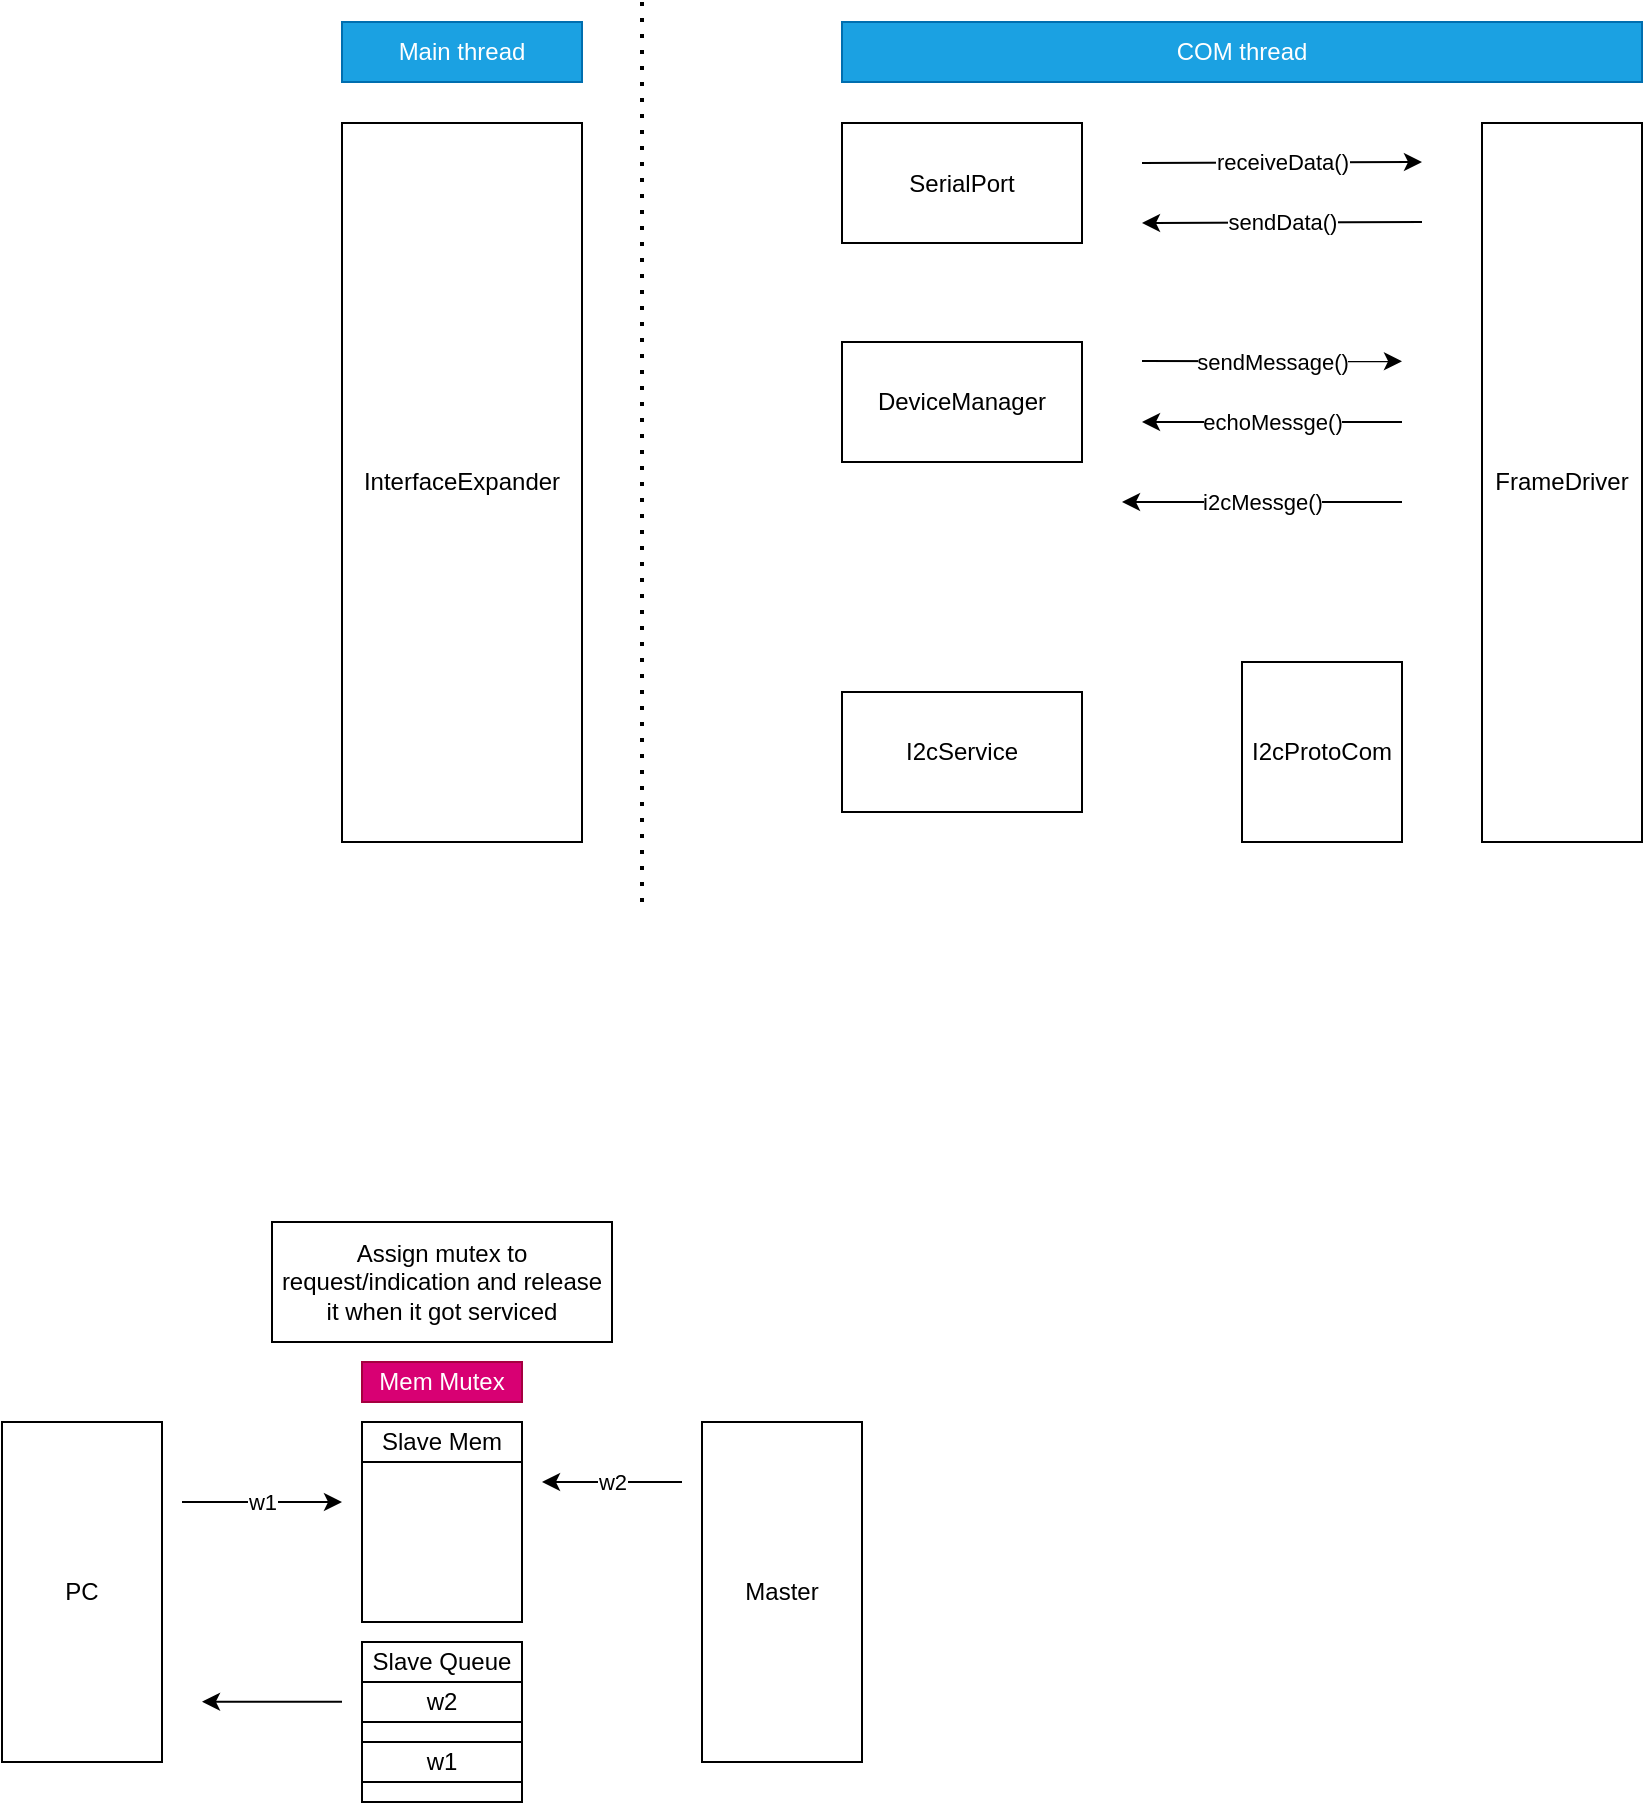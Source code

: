 <mxfile version="24.6.4" type="device">
  <diagram name="Page-1" id="J74IcI-AK6bZDN4WiDBa">
    <mxGraphModel dx="-329" dy="346" grid="1" gridSize="10" guides="1" tooltips="1" connect="1" arrows="1" fold="1" page="1" pageScale="1" pageWidth="850" pageHeight="1100" math="0" shadow="0">
      <root>
        <mxCell id="0" />
        <mxCell id="1" parent="0" />
        <mxCell id="Rl8s-qx2e9Q35ddYJUpz-5" value="Main thread" style="rounded=0;whiteSpace=wrap;html=1;fillColor=#1ba1e2;fontColor=#ffffff;strokeColor=#006EAF;" parent="1" vertex="1">
          <mxGeometry x="1030" y="40" width="120" height="30" as="geometry" />
        </mxCell>
        <mxCell id="Rl8s-qx2e9Q35ddYJUpz-6" value="COM thread" style="rounded=0;whiteSpace=wrap;html=1;fillColor=#1ba1e2;fontColor=#ffffff;strokeColor=#006EAF;" parent="1" vertex="1">
          <mxGeometry x="1280" y="40" width="400" height="30" as="geometry" />
        </mxCell>
        <mxCell id="Rl8s-qx2e9Q35ddYJUpz-7" value="InterfaceExpander" style="rounded=0;whiteSpace=wrap;html=1;" parent="1" vertex="1">
          <mxGeometry x="1030" y="90.5" width="120" height="359.5" as="geometry" />
        </mxCell>
        <mxCell id="Rl8s-qx2e9Q35ddYJUpz-8" value="DeviceManager" style="rounded=0;whiteSpace=wrap;html=1;" parent="1" vertex="1">
          <mxGeometry x="1280" y="200" width="120" height="60" as="geometry" />
        </mxCell>
        <mxCell id="euKweKTZrxl3HOk3v4oE-1" value="FrameDriver" style="rounded=0;whiteSpace=wrap;html=1;" parent="1" vertex="1">
          <mxGeometry x="1600" y="90.5" width="80" height="359.5" as="geometry" />
        </mxCell>
        <mxCell id="euKweKTZrxl3HOk3v4oE-2" value="SerialPort" style="rounded=0;whiteSpace=wrap;html=1;" parent="1" vertex="1">
          <mxGeometry x="1280" y="90.5" width="120" height="60" as="geometry" />
        </mxCell>
        <mxCell id="euKweKTZrxl3HOk3v4oE-3" value="sendData()" style="endArrow=classic;html=1;rounded=0;" parent="1" edge="1">
          <mxGeometry width="50" height="50" relative="1" as="geometry">
            <mxPoint x="1570" y="140" as="sourcePoint" />
            <mxPoint x="1430" y="140.5" as="targetPoint" />
          </mxGeometry>
        </mxCell>
        <mxCell id="euKweKTZrxl3HOk3v4oE-4" value="sendMessage()" style="endArrow=classic;html=1;rounded=0;" parent="1" edge="1">
          <mxGeometry width="50" height="50" relative="1" as="geometry">
            <mxPoint x="1430" y="209.5" as="sourcePoint" />
            <mxPoint x="1560" y="209.64" as="targetPoint" />
          </mxGeometry>
        </mxCell>
        <mxCell id="euKweKTZrxl3HOk3v4oE-5" value="receiveData()" style="endArrow=classic;html=1;rounded=0;" parent="1" edge="1">
          <mxGeometry width="50" height="50" relative="1" as="geometry">
            <mxPoint x="1430" y="110.5" as="sourcePoint" />
            <mxPoint x="1570" y="110" as="targetPoint" />
          </mxGeometry>
        </mxCell>
        <mxCell id="HXT9gkGyJG8Rr5Lh_jTE-1" value="echoMessge()" style="endArrow=classic;html=1;rounded=0;" parent="1" edge="1">
          <mxGeometry width="50" height="50" relative="1" as="geometry">
            <mxPoint x="1560" y="240" as="sourcePoint" />
            <mxPoint x="1430" y="240" as="targetPoint" />
          </mxGeometry>
        </mxCell>
        <mxCell id="HXT9gkGyJG8Rr5Lh_jTE-2" value="i2cMessge()" style="endArrow=classic;html=1;rounded=0;" parent="1" edge="1">
          <mxGeometry x="0.004" width="50" height="50" relative="1" as="geometry">
            <mxPoint x="1560" y="280" as="sourcePoint" />
            <mxPoint x="1420" y="280" as="targetPoint" />
            <mxPoint as="offset" />
          </mxGeometry>
        </mxCell>
        <mxCell id="HXT9gkGyJG8Rr5Lh_jTE-4" value="I2cProtoCom" style="rounded=0;whiteSpace=wrap;html=1;" parent="1" vertex="1">
          <mxGeometry x="1480" y="360" width="80" height="90" as="geometry" />
        </mxCell>
        <mxCell id="HXT9gkGyJG8Rr5Lh_jTE-5" value="I2cService" style="rounded=0;whiteSpace=wrap;html=1;" parent="1" vertex="1">
          <mxGeometry x="1280" y="375" width="120" height="60" as="geometry" />
        </mxCell>
        <mxCell id="HXT9gkGyJG8Rr5Lh_jTE-6" value="" style="endArrow=none;dashed=1;html=1;dashPattern=1 3;strokeWidth=2;rounded=0;" parent="1" edge="1">
          <mxGeometry width="50" height="50" relative="1" as="geometry">
            <mxPoint x="1180" y="480" as="sourcePoint" />
            <mxPoint x="1180" y="30" as="targetPoint" />
          </mxGeometry>
        </mxCell>
        <mxCell id="BFm5H7IqKuTcZFUJ3lcy-1" value="" style="whiteSpace=wrap;html=1;aspect=fixed;" vertex="1" parent="1">
          <mxGeometry x="1040" y="760" width="80" height="80" as="geometry" />
        </mxCell>
        <mxCell id="BFm5H7IqKuTcZFUJ3lcy-2" value="Slave Mem" style="rounded=0;whiteSpace=wrap;html=1;" vertex="1" parent="1">
          <mxGeometry x="1040" y="740" width="80" height="20" as="geometry" />
        </mxCell>
        <mxCell id="BFm5H7IqKuTcZFUJ3lcy-3" value="" style="rounded=0;whiteSpace=wrap;html=1;" vertex="1" parent="1">
          <mxGeometry x="1040" y="870" width="80" height="60" as="geometry" />
        </mxCell>
        <mxCell id="BFm5H7IqKuTcZFUJ3lcy-4" value="Slave Queue" style="rounded=0;whiteSpace=wrap;html=1;" vertex="1" parent="1">
          <mxGeometry x="1040" y="850" width="80" height="20" as="geometry" />
        </mxCell>
        <mxCell id="BFm5H7IqKuTcZFUJ3lcy-5" value="w1" style="endArrow=classic;html=1;rounded=0;" edge="1" parent="1">
          <mxGeometry width="50" height="50" relative="1" as="geometry">
            <mxPoint x="950" y="780" as="sourcePoint" />
            <mxPoint x="1030" y="780" as="targetPoint" />
          </mxGeometry>
        </mxCell>
        <mxCell id="BFm5H7IqKuTcZFUJ3lcy-7" value="w1" style="rounded=0;whiteSpace=wrap;html=1;" vertex="1" parent="1">
          <mxGeometry x="1040" y="900" width="80" height="20" as="geometry" />
        </mxCell>
        <mxCell id="BFm5H7IqKuTcZFUJ3lcy-11" value="" style="endArrow=classic;html=1;rounded=0;" edge="1" parent="1">
          <mxGeometry width="50" height="50" relative="1" as="geometry">
            <mxPoint x="1030" y="879.83" as="sourcePoint" />
            <mxPoint x="960" y="879.83" as="targetPoint" />
          </mxGeometry>
        </mxCell>
        <mxCell id="BFm5H7IqKuTcZFUJ3lcy-12" value="w2" style="endArrow=classic;html=1;rounded=0;" edge="1" parent="1">
          <mxGeometry width="50" height="50" relative="1" as="geometry">
            <mxPoint x="1200" y="770" as="sourcePoint" />
            <mxPoint x="1130" y="770" as="targetPoint" />
          </mxGeometry>
        </mxCell>
        <mxCell id="BFm5H7IqKuTcZFUJ3lcy-13" value="w2" style="rounded=0;whiteSpace=wrap;html=1;" vertex="1" parent="1">
          <mxGeometry x="1040" y="870" width="80" height="20" as="geometry" />
        </mxCell>
        <mxCell id="BFm5H7IqKuTcZFUJ3lcy-14" value="PC" style="rounded=0;whiteSpace=wrap;html=1;" vertex="1" parent="1">
          <mxGeometry x="860" y="740" width="80" height="170" as="geometry" />
        </mxCell>
        <mxCell id="BFm5H7IqKuTcZFUJ3lcy-15" value="Master" style="rounded=0;whiteSpace=wrap;html=1;" vertex="1" parent="1">
          <mxGeometry x="1210" y="740" width="80" height="170" as="geometry" />
        </mxCell>
        <mxCell id="BFm5H7IqKuTcZFUJ3lcy-16" value="Mem Mutex" style="rounded=0;whiteSpace=wrap;html=1;fillColor=#d80073;fontColor=#ffffff;strokeColor=#A50040;" vertex="1" parent="1">
          <mxGeometry x="1040" y="710" width="80" height="20" as="geometry" />
        </mxCell>
        <mxCell id="BFm5H7IqKuTcZFUJ3lcy-17" value="Assign mutex to request/indication and release it when it got serviced" style="rounded=0;whiteSpace=wrap;html=1;" vertex="1" parent="1">
          <mxGeometry x="995" y="640" width="170" height="60" as="geometry" />
        </mxCell>
      </root>
    </mxGraphModel>
  </diagram>
</mxfile>
